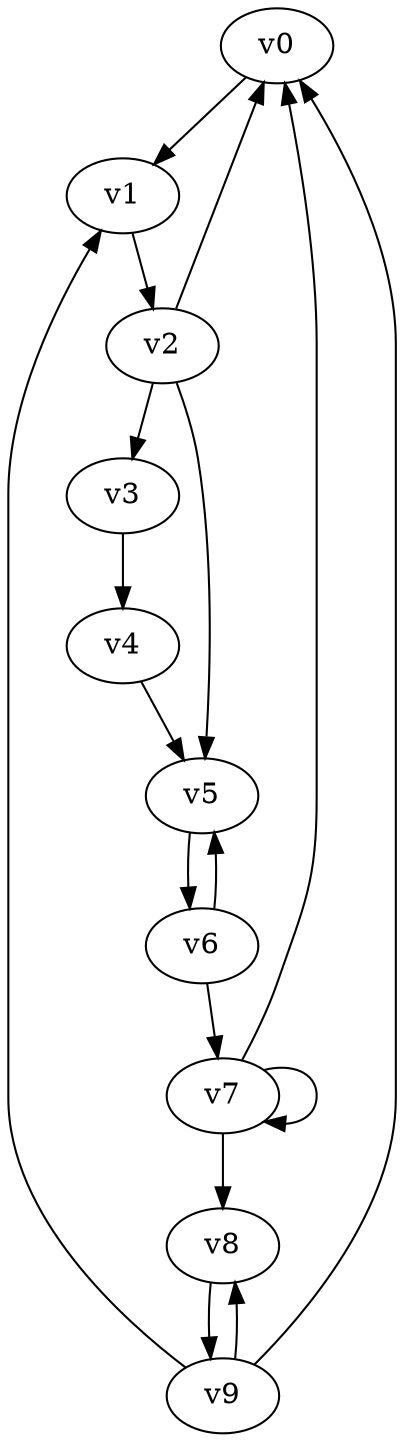 digraph buchi_test013 {
    v0 [name="v0", player=1, priority=1];
    v1 [name="v1", player=0, priority=1];
    v2 [name="v2", player=0, priority=1];
    v3 [name="v3", player=1, priority=1];
    v4 [name="v4", player=0, priority=1];
    v5 [name="v5", player=0, priority=0];
    v6 [name="v6", player=0, priority=1];
    v7 [name="v7", player=1, priority=1];
    v8 [name="v8", player=1, priority=0];
    v9 [name="v9", player=1, priority=1];
    v0 -> v1;
    v9 -> v0;
    v1 -> v2;
    v3 -> v4;
    v6 -> v5;
    v7 -> v7;
    v7 -> v0;
    v2 -> v0;
    v2 -> v3;
    v6 -> v7;
    v4 -> v5;
    v8 -> v9;
    v5 -> v6;
    v9 -> v8;
    v9 -> v1;
    v2 -> v5;
    v7 -> v8;
}

